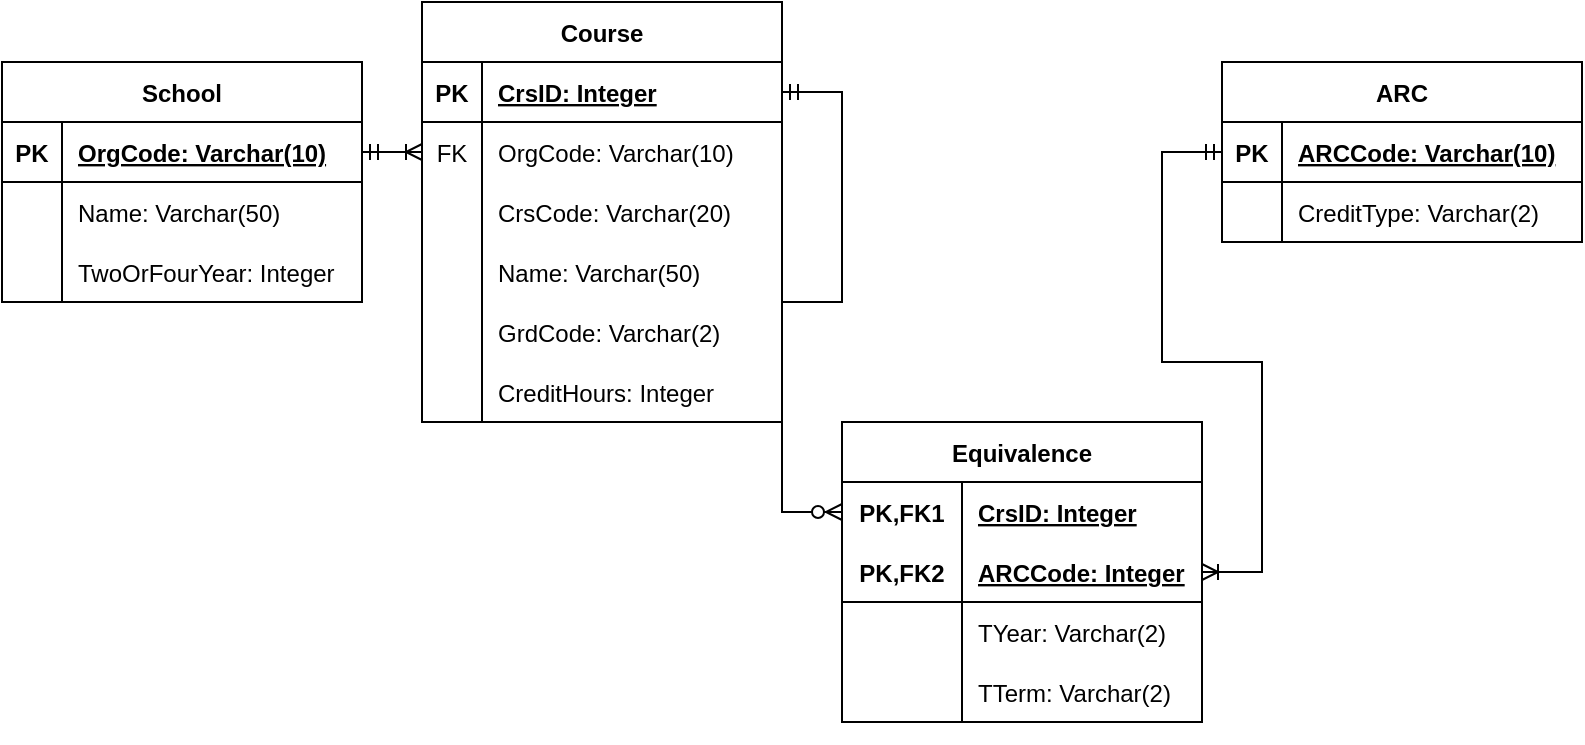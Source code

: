 <mxfile version="20.5.1" type="device"><diagram id="NQ36-Ynh9sEQ6vOn0SxF" name="Page-1"><mxGraphModel dx="946" dy="646" grid="1" gridSize="10" guides="1" tooltips="1" connect="1" arrows="1" fold="1" page="1" pageScale="1" pageWidth="850" pageHeight="1100" math="0" shadow="0"><root><mxCell id="0"/><mxCell id="1" parent="0"/><mxCell id="iDIJE4WDe53WYDnQjFC--6" value="Equivalence" style="shape=table;startSize=30;container=1;collapsible=1;childLayout=tableLayout;fixedRows=1;rowLines=0;fontStyle=1;align=center;resizeLast=1;" vertex="1" parent="1"><mxGeometry x="450" y="300" width="180" height="150" as="geometry"/></mxCell><mxCell id="iDIJE4WDe53WYDnQjFC--7" value="" style="shape=tableRow;horizontal=0;startSize=0;swimlaneHead=0;swimlaneBody=0;fillColor=none;collapsible=0;dropTarget=0;points=[[0,0.5],[1,0.5]];portConstraint=eastwest;top=0;left=0;right=0;bottom=0;" vertex="1" parent="iDIJE4WDe53WYDnQjFC--6"><mxGeometry y="30" width="180" height="30" as="geometry"/></mxCell><mxCell id="iDIJE4WDe53WYDnQjFC--8" value="PK,FK1" style="shape=partialRectangle;connectable=0;fillColor=none;top=0;left=0;bottom=0;right=0;fontStyle=1;overflow=hidden;" vertex="1" parent="iDIJE4WDe53WYDnQjFC--7"><mxGeometry width="60" height="30" as="geometry"><mxRectangle width="60" height="30" as="alternateBounds"/></mxGeometry></mxCell><mxCell id="iDIJE4WDe53WYDnQjFC--9" value="CrsID: Integer" style="shape=partialRectangle;connectable=0;fillColor=none;top=0;left=0;bottom=0;right=0;align=left;spacingLeft=6;fontStyle=5;overflow=hidden;" vertex="1" parent="iDIJE4WDe53WYDnQjFC--7"><mxGeometry x="60" width="120" height="30" as="geometry"><mxRectangle width="120" height="30" as="alternateBounds"/></mxGeometry></mxCell><mxCell id="iDIJE4WDe53WYDnQjFC--10" value="" style="shape=tableRow;horizontal=0;startSize=0;swimlaneHead=0;swimlaneBody=0;fillColor=none;collapsible=0;dropTarget=0;points=[[0,0.5],[1,0.5]];portConstraint=eastwest;top=0;left=0;right=0;bottom=1;" vertex="1" parent="iDIJE4WDe53WYDnQjFC--6"><mxGeometry y="60" width="180" height="30" as="geometry"/></mxCell><mxCell id="iDIJE4WDe53WYDnQjFC--11" value="PK,FK2" style="shape=partialRectangle;connectable=0;fillColor=none;top=0;left=0;bottom=0;right=0;fontStyle=1;overflow=hidden;" vertex="1" parent="iDIJE4WDe53WYDnQjFC--10"><mxGeometry width="60" height="30" as="geometry"><mxRectangle width="60" height="30" as="alternateBounds"/></mxGeometry></mxCell><mxCell id="iDIJE4WDe53WYDnQjFC--12" value="ARCCode: Integer" style="shape=partialRectangle;connectable=0;fillColor=none;top=0;left=0;bottom=0;right=0;align=left;spacingLeft=6;fontStyle=5;overflow=hidden;" vertex="1" parent="iDIJE4WDe53WYDnQjFC--10"><mxGeometry x="60" width="120" height="30" as="geometry"><mxRectangle width="120" height="30" as="alternateBounds"/></mxGeometry></mxCell><mxCell id="iDIJE4WDe53WYDnQjFC--13" value="" style="shape=tableRow;horizontal=0;startSize=0;swimlaneHead=0;swimlaneBody=0;fillColor=none;collapsible=0;dropTarget=0;points=[[0,0.5],[1,0.5]];portConstraint=eastwest;top=0;left=0;right=0;bottom=0;" vertex="1" parent="iDIJE4WDe53WYDnQjFC--6"><mxGeometry y="90" width="180" height="30" as="geometry"/></mxCell><mxCell id="iDIJE4WDe53WYDnQjFC--14" value="" style="shape=partialRectangle;connectable=0;fillColor=none;top=0;left=0;bottom=0;right=0;editable=1;overflow=hidden;" vertex="1" parent="iDIJE4WDe53WYDnQjFC--13"><mxGeometry width="60" height="30" as="geometry"><mxRectangle width="60" height="30" as="alternateBounds"/></mxGeometry></mxCell><mxCell id="iDIJE4WDe53WYDnQjFC--15" value="TYear: Varchar(2)" style="shape=partialRectangle;connectable=0;fillColor=none;top=0;left=0;bottom=0;right=0;align=left;spacingLeft=6;overflow=hidden;" vertex="1" parent="iDIJE4WDe53WYDnQjFC--13"><mxGeometry x="60" width="120" height="30" as="geometry"><mxRectangle width="120" height="30" as="alternateBounds"/></mxGeometry></mxCell><mxCell id="iDIJE4WDe53WYDnQjFC--16" value="" style="shape=tableRow;horizontal=0;startSize=0;swimlaneHead=0;swimlaneBody=0;fillColor=none;collapsible=0;dropTarget=0;points=[[0,0.5],[1,0.5]];portConstraint=eastwest;top=0;left=0;right=0;bottom=0;" vertex="1" parent="iDIJE4WDe53WYDnQjFC--6"><mxGeometry y="120" width="180" height="30" as="geometry"/></mxCell><mxCell id="iDIJE4WDe53WYDnQjFC--17" value="" style="shape=partialRectangle;connectable=0;fillColor=none;top=0;left=0;bottom=0;right=0;editable=1;overflow=hidden;" vertex="1" parent="iDIJE4WDe53WYDnQjFC--16"><mxGeometry width="60" height="30" as="geometry"><mxRectangle width="60" height="30" as="alternateBounds"/></mxGeometry></mxCell><mxCell id="iDIJE4WDe53WYDnQjFC--18" value="TTerm: Varchar(2)" style="shape=partialRectangle;connectable=0;fillColor=none;top=0;left=0;bottom=0;right=0;align=left;spacingLeft=6;overflow=hidden;" vertex="1" parent="iDIJE4WDe53WYDnQjFC--16"><mxGeometry x="60" width="120" height="30" as="geometry"><mxRectangle width="120" height="30" as="alternateBounds"/></mxGeometry></mxCell><mxCell id="iDIJE4WDe53WYDnQjFC--32" value="School" style="shape=table;startSize=30;container=1;collapsible=1;childLayout=tableLayout;fixedRows=1;rowLines=0;fontStyle=1;align=center;resizeLast=1;" vertex="1" parent="1"><mxGeometry x="30" y="120" width="180" height="120" as="geometry"/></mxCell><mxCell id="iDIJE4WDe53WYDnQjFC--33" value="" style="shape=tableRow;horizontal=0;startSize=0;swimlaneHead=0;swimlaneBody=0;fillColor=none;collapsible=0;dropTarget=0;points=[[0,0.5],[1,0.5]];portConstraint=eastwest;top=0;left=0;right=0;bottom=1;" vertex="1" parent="iDIJE4WDe53WYDnQjFC--32"><mxGeometry y="30" width="180" height="30" as="geometry"/></mxCell><mxCell id="iDIJE4WDe53WYDnQjFC--34" value="PK" style="shape=partialRectangle;connectable=0;fillColor=none;top=0;left=0;bottom=0;right=0;fontStyle=1;overflow=hidden;" vertex="1" parent="iDIJE4WDe53WYDnQjFC--33"><mxGeometry width="30" height="30" as="geometry"><mxRectangle width="30" height="30" as="alternateBounds"/></mxGeometry></mxCell><mxCell id="iDIJE4WDe53WYDnQjFC--35" value="OrgCode: Varchar(10)" style="shape=partialRectangle;connectable=0;fillColor=none;top=0;left=0;bottom=0;right=0;align=left;spacingLeft=6;fontStyle=5;overflow=hidden;" vertex="1" parent="iDIJE4WDe53WYDnQjFC--33"><mxGeometry x="30" width="150" height="30" as="geometry"><mxRectangle width="150" height="30" as="alternateBounds"/></mxGeometry></mxCell><mxCell id="iDIJE4WDe53WYDnQjFC--36" value="" style="shape=tableRow;horizontal=0;startSize=0;swimlaneHead=0;swimlaneBody=0;fillColor=none;collapsible=0;dropTarget=0;points=[[0,0.5],[1,0.5]];portConstraint=eastwest;top=0;left=0;right=0;bottom=0;" vertex="1" parent="iDIJE4WDe53WYDnQjFC--32"><mxGeometry y="60" width="180" height="30" as="geometry"/></mxCell><mxCell id="iDIJE4WDe53WYDnQjFC--37" value="" style="shape=partialRectangle;connectable=0;fillColor=none;top=0;left=0;bottom=0;right=0;editable=1;overflow=hidden;" vertex="1" parent="iDIJE4WDe53WYDnQjFC--36"><mxGeometry width="30" height="30" as="geometry"><mxRectangle width="30" height="30" as="alternateBounds"/></mxGeometry></mxCell><mxCell id="iDIJE4WDe53WYDnQjFC--38" value="Name: Varchar(50)" style="shape=partialRectangle;connectable=0;fillColor=none;top=0;left=0;bottom=0;right=0;align=left;spacingLeft=6;overflow=hidden;" vertex="1" parent="iDIJE4WDe53WYDnQjFC--36"><mxGeometry x="30" width="150" height="30" as="geometry"><mxRectangle width="150" height="30" as="alternateBounds"/></mxGeometry></mxCell><mxCell id="iDIJE4WDe53WYDnQjFC--39" value="" style="shape=tableRow;horizontal=0;startSize=0;swimlaneHead=0;swimlaneBody=0;fillColor=none;collapsible=0;dropTarget=0;points=[[0,0.5],[1,0.5]];portConstraint=eastwest;top=0;left=0;right=0;bottom=0;" vertex="1" parent="iDIJE4WDe53WYDnQjFC--32"><mxGeometry y="90" width="180" height="30" as="geometry"/></mxCell><mxCell id="iDIJE4WDe53WYDnQjFC--40" value="" style="shape=partialRectangle;connectable=0;fillColor=none;top=0;left=0;bottom=0;right=0;editable=1;overflow=hidden;" vertex="1" parent="iDIJE4WDe53WYDnQjFC--39"><mxGeometry width="30" height="30" as="geometry"><mxRectangle width="30" height="30" as="alternateBounds"/></mxGeometry></mxCell><mxCell id="iDIJE4WDe53WYDnQjFC--41" value="TwoOrFourYear: Integer" style="shape=partialRectangle;connectable=0;fillColor=none;top=0;left=0;bottom=0;right=0;align=left;spacingLeft=6;overflow=hidden;" vertex="1" parent="iDIJE4WDe53WYDnQjFC--39"><mxGeometry x="30" width="150" height="30" as="geometry"><mxRectangle width="150" height="30" as="alternateBounds"/></mxGeometry></mxCell><mxCell id="iDIJE4WDe53WYDnQjFC--71" value="" style="shape=tableRow;horizontal=0;startSize=0;swimlaneHead=0;swimlaneBody=0;fillColor=none;collapsible=0;dropTarget=0;points=[[0,0.5],[1,0.5]];portConstraint=eastwest;top=0;left=0;right=0;bottom=0;" vertex="1" parent="1"><mxGeometry x="550" y="280" width="180" height="30" as="geometry"/></mxCell><mxCell id="iDIJE4WDe53WYDnQjFC--72" value="" style="shape=partialRectangle;connectable=0;fillColor=none;top=0;left=0;bottom=0;right=0;editable=1;overflow=hidden;" vertex="1" parent="iDIJE4WDe53WYDnQjFC--71"><mxGeometry width="30" height="30" as="geometry"><mxRectangle width="30" height="30" as="alternateBounds"/></mxGeometry></mxCell><mxCell id="iDIJE4WDe53WYDnQjFC--90" value="Course" style="shape=table;startSize=30;container=1;collapsible=1;childLayout=tableLayout;fixedRows=1;rowLines=0;fontStyle=1;align=center;resizeLast=1;" vertex="1" parent="1"><mxGeometry x="240" y="90" width="180" height="210" as="geometry"/></mxCell><mxCell id="iDIJE4WDe53WYDnQjFC--91" value="" style="shape=tableRow;horizontal=0;startSize=0;swimlaneHead=0;swimlaneBody=0;fillColor=none;collapsible=0;dropTarget=0;points=[[0,0.5],[1,0.5]];portConstraint=eastwest;top=0;left=0;right=0;bottom=1;" vertex="1" parent="iDIJE4WDe53WYDnQjFC--90"><mxGeometry y="30" width="180" height="30" as="geometry"/></mxCell><mxCell id="iDIJE4WDe53WYDnQjFC--92" value="PK" style="shape=partialRectangle;connectable=0;fillColor=none;top=0;left=0;bottom=0;right=0;fontStyle=1;overflow=hidden;" vertex="1" parent="iDIJE4WDe53WYDnQjFC--91"><mxGeometry width="30" height="30" as="geometry"><mxRectangle width="30" height="30" as="alternateBounds"/></mxGeometry></mxCell><mxCell id="iDIJE4WDe53WYDnQjFC--93" value="CrsID: Integer" style="shape=partialRectangle;connectable=0;fillColor=none;top=0;left=0;bottom=0;right=0;align=left;spacingLeft=6;fontStyle=5;overflow=hidden;" vertex="1" parent="iDIJE4WDe53WYDnQjFC--91"><mxGeometry x="30" width="150" height="30" as="geometry"><mxRectangle width="150" height="30" as="alternateBounds"/></mxGeometry></mxCell><mxCell id="iDIJE4WDe53WYDnQjFC--94" value="" style="shape=tableRow;horizontal=0;startSize=0;swimlaneHead=0;swimlaneBody=0;fillColor=none;collapsible=0;dropTarget=0;points=[[0,0.5],[1,0.5]];portConstraint=eastwest;top=0;left=0;right=0;bottom=0;" vertex="1" parent="iDIJE4WDe53WYDnQjFC--90"><mxGeometry y="60" width="180" height="30" as="geometry"/></mxCell><mxCell id="iDIJE4WDe53WYDnQjFC--95" value="FK" style="shape=partialRectangle;connectable=0;fillColor=none;top=0;left=0;bottom=0;right=0;editable=1;overflow=hidden;" vertex="1" parent="iDIJE4WDe53WYDnQjFC--94"><mxGeometry width="30" height="30" as="geometry"><mxRectangle width="30" height="30" as="alternateBounds"/></mxGeometry></mxCell><mxCell id="iDIJE4WDe53WYDnQjFC--96" value="OrgCode: Varchar(10)" style="shape=partialRectangle;connectable=0;fillColor=none;top=0;left=0;bottom=0;right=0;align=left;spacingLeft=6;overflow=hidden;" vertex="1" parent="iDIJE4WDe53WYDnQjFC--94"><mxGeometry x="30" width="150" height="30" as="geometry"><mxRectangle width="150" height="30" as="alternateBounds"/></mxGeometry></mxCell><mxCell id="iDIJE4WDe53WYDnQjFC--97" value="" style="shape=tableRow;horizontal=0;startSize=0;swimlaneHead=0;swimlaneBody=0;fillColor=none;collapsible=0;dropTarget=0;points=[[0,0.5],[1,0.5]];portConstraint=eastwest;top=0;left=0;right=0;bottom=0;" vertex="1" parent="iDIJE4WDe53WYDnQjFC--90"><mxGeometry y="90" width="180" height="30" as="geometry"/></mxCell><mxCell id="iDIJE4WDe53WYDnQjFC--98" value="" style="shape=partialRectangle;connectable=0;fillColor=none;top=0;left=0;bottom=0;right=0;editable=1;overflow=hidden;" vertex="1" parent="iDIJE4WDe53WYDnQjFC--97"><mxGeometry width="30" height="30" as="geometry"><mxRectangle width="30" height="30" as="alternateBounds"/></mxGeometry></mxCell><mxCell id="iDIJE4WDe53WYDnQjFC--99" value="CrsCode: Varchar(20)" style="shape=partialRectangle;connectable=0;fillColor=none;top=0;left=0;bottom=0;right=0;align=left;spacingLeft=6;overflow=hidden;" vertex="1" parent="iDIJE4WDe53WYDnQjFC--97"><mxGeometry x="30" width="150" height="30" as="geometry"><mxRectangle width="150" height="30" as="alternateBounds"/></mxGeometry></mxCell><mxCell id="iDIJE4WDe53WYDnQjFC--100" value="" style="shape=tableRow;horizontal=0;startSize=0;swimlaneHead=0;swimlaneBody=0;fillColor=none;collapsible=0;dropTarget=0;points=[[0,0.5],[1,0.5]];portConstraint=eastwest;top=0;left=0;right=0;bottom=0;" vertex="1" parent="iDIJE4WDe53WYDnQjFC--90"><mxGeometry y="120" width="180" height="30" as="geometry"/></mxCell><mxCell id="iDIJE4WDe53WYDnQjFC--101" value="" style="shape=partialRectangle;connectable=0;fillColor=none;top=0;left=0;bottom=0;right=0;editable=1;overflow=hidden;" vertex="1" parent="iDIJE4WDe53WYDnQjFC--100"><mxGeometry width="30" height="30" as="geometry"><mxRectangle width="30" height="30" as="alternateBounds"/></mxGeometry></mxCell><mxCell id="iDIJE4WDe53WYDnQjFC--102" value="Name: Varchar(50)" style="shape=partialRectangle;connectable=0;fillColor=none;top=0;left=0;bottom=0;right=0;align=left;spacingLeft=6;overflow=hidden;" vertex="1" parent="iDIJE4WDe53WYDnQjFC--100"><mxGeometry x="30" width="150" height="30" as="geometry"><mxRectangle width="150" height="30" as="alternateBounds"/></mxGeometry></mxCell><mxCell id="iDIJE4WDe53WYDnQjFC--125" value="" style="shape=tableRow;horizontal=0;startSize=0;swimlaneHead=0;swimlaneBody=0;fillColor=none;collapsible=0;dropTarget=0;points=[[0,0.5],[1,0.5]];portConstraint=eastwest;top=0;left=0;right=0;bottom=0;" vertex="1" parent="iDIJE4WDe53WYDnQjFC--90"><mxGeometry y="150" width="180" height="30" as="geometry"/></mxCell><mxCell id="iDIJE4WDe53WYDnQjFC--126" value="" style="shape=partialRectangle;connectable=0;fillColor=none;top=0;left=0;bottom=0;right=0;fontStyle=0;overflow=hidden;" vertex="1" parent="iDIJE4WDe53WYDnQjFC--125"><mxGeometry width="30" height="30" as="geometry"><mxRectangle width="30" height="30" as="alternateBounds"/></mxGeometry></mxCell><mxCell id="iDIJE4WDe53WYDnQjFC--127" value="GrdCode: Varchar(2)" style="shape=partialRectangle;connectable=0;fillColor=none;top=0;left=0;bottom=0;right=0;align=left;spacingLeft=6;fontStyle=0;overflow=hidden;" vertex="1" parent="iDIJE4WDe53WYDnQjFC--125"><mxGeometry x="30" width="150" height="30" as="geometry"><mxRectangle width="150" height="30" as="alternateBounds"/></mxGeometry></mxCell><mxCell id="iDIJE4WDe53WYDnQjFC--129" value="" style="shape=tableRow;horizontal=0;startSize=0;swimlaneHead=0;swimlaneBody=0;fillColor=none;collapsible=0;dropTarget=0;points=[[0,0.5],[1,0.5]];portConstraint=eastwest;top=0;left=0;right=0;bottom=0;" vertex="1" parent="iDIJE4WDe53WYDnQjFC--90"><mxGeometry y="180" width="180" height="30" as="geometry"/></mxCell><mxCell id="iDIJE4WDe53WYDnQjFC--130" value="" style="shape=partialRectangle;connectable=0;fillColor=none;top=0;left=0;bottom=0;right=0;fontStyle=0;overflow=hidden;" vertex="1" parent="iDIJE4WDe53WYDnQjFC--129"><mxGeometry width="30" height="30" as="geometry"><mxRectangle width="30" height="30" as="alternateBounds"/></mxGeometry></mxCell><mxCell id="iDIJE4WDe53WYDnQjFC--131" value="CreditHours: Integer" style="shape=partialRectangle;connectable=0;fillColor=none;top=0;left=0;bottom=0;right=0;align=left;spacingLeft=6;fontStyle=0;overflow=hidden;" vertex="1" parent="iDIJE4WDe53WYDnQjFC--129"><mxGeometry x="30" width="150" height="30" as="geometry"><mxRectangle width="150" height="30" as="alternateBounds"/></mxGeometry></mxCell><mxCell id="iDIJE4WDe53WYDnQjFC--103" value="ARC" style="shape=table;startSize=30;container=1;collapsible=1;childLayout=tableLayout;fixedRows=1;rowLines=0;fontStyle=1;align=center;resizeLast=1;" vertex="1" parent="1"><mxGeometry x="640" y="120" width="180" height="90" as="geometry"/></mxCell><mxCell id="iDIJE4WDe53WYDnQjFC--104" value="" style="shape=tableRow;horizontal=0;startSize=0;swimlaneHead=0;swimlaneBody=0;fillColor=none;collapsible=0;dropTarget=0;points=[[0,0.5],[1,0.5]];portConstraint=eastwest;top=0;left=0;right=0;bottom=1;" vertex="1" parent="iDIJE4WDe53WYDnQjFC--103"><mxGeometry y="30" width="180" height="30" as="geometry"/></mxCell><mxCell id="iDIJE4WDe53WYDnQjFC--105" value="PK" style="shape=partialRectangle;connectable=0;fillColor=none;top=0;left=0;bottom=0;right=0;fontStyle=1;overflow=hidden;" vertex="1" parent="iDIJE4WDe53WYDnQjFC--104"><mxGeometry width="30" height="30" as="geometry"><mxRectangle width="30" height="30" as="alternateBounds"/></mxGeometry></mxCell><mxCell id="iDIJE4WDe53WYDnQjFC--106" value="ARCCode: Varchar(10)" style="shape=partialRectangle;connectable=0;fillColor=none;top=0;left=0;bottom=0;right=0;align=left;spacingLeft=6;fontStyle=5;overflow=hidden;" vertex="1" parent="iDIJE4WDe53WYDnQjFC--104"><mxGeometry x="30" width="150" height="30" as="geometry"><mxRectangle width="150" height="30" as="alternateBounds"/></mxGeometry></mxCell><mxCell id="iDIJE4WDe53WYDnQjFC--132" value="" style="shape=tableRow;horizontal=0;startSize=0;swimlaneHead=0;swimlaneBody=0;fillColor=none;collapsible=0;dropTarget=0;points=[[0,0.5],[1,0.5]];portConstraint=eastwest;top=0;left=0;right=0;bottom=0;" vertex="1" parent="iDIJE4WDe53WYDnQjFC--103"><mxGeometry y="60" width="180" height="30" as="geometry"/></mxCell><mxCell id="iDIJE4WDe53WYDnQjFC--133" value="" style="shape=partialRectangle;connectable=0;fillColor=none;top=0;left=0;bottom=0;right=0;fontStyle=0;overflow=hidden;" vertex="1" parent="iDIJE4WDe53WYDnQjFC--132"><mxGeometry width="30" height="30" as="geometry"><mxRectangle width="30" height="30" as="alternateBounds"/></mxGeometry></mxCell><mxCell id="iDIJE4WDe53WYDnQjFC--134" value="CreditType: Varchar(2)" style="shape=partialRectangle;connectable=0;fillColor=none;top=0;left=0;bottom=0;right=0;align=left;spacingLeft=6;fontStyle=0;overflow=hidden;" vertex="1" parent="iDIJE4WDe53WYDnQjFC--132"><mxGeometry x="30" width="150" height="30" as="geometry"><mxRectangle width="150" height="30" as="alternateBounds"/></mxGeometry></mxCell><mxCell id="iDIJE4WDe53WYDnQjFC--117" value="" style="shape=tableRow;horizontal=0;startSize=0;swimlaneHead=0;swimlaneBody=0;fillColor=none;collapsible=0;dropTarget=0;points=[[0,0.5],[1,0.5]];portConstraint=eastwest;top=0;left=0;right=0;bottom=0;" vertex="1" parent="1"><mxGeometry x="440" y="430" width="180" height="30" as="geometry"/></mxCell><mxCell id="iDIJE4WDe53WYDnQjFC--136" value="" style="edgeStyle=entityRelationEdgeStyle;fontSize=12;html=1;endArrow=ERoneToMany;startArrow=ERmandOne;rounded=0;entryX=0;entryY=0.5;entryDx=0;entryDy=0;exitX=1;exitY=0.5;exitDx=0;exitDy=0;" edge="1" parent="1" source="iDIJE4WDe53WYDnQjFC--33" target="iDIJE4WDe53WYDnQjFC--94"><mxGeometry width="100" height="100" relative="1" as="geometry"><mxPoint x="210" y="390" as="sourcePoint"/><mxPoint x="310" y="290" as="targetPoint"/></mxGeometry></mxCell><mxCell id="iDIJE4WDe53WYDnQjFC--137" value="" style="edgeStyle=entityRelationEdgeStyle;fontSize=12;html=1;endArrow=ERzeroToMany;startArrow=ERmandOne;rounded=0;exitX=1;exitY=0.5;exitDx=0;exitDy=0;entryX=0;entryY=0.5;entryDx=0;entryDy=0;" edge="1" parent="1" source="iDIJE4WDe53WYDnQjFC--91" target="iDIJE4WDe53WYDnQjFC--7"><mxGeometry width="100" height="100" relative="1" as="geometry"><mxPoint x="370" y="390" as="sourcePoint"/><mxPoint x="470" y="290" as="targetPoint"/></mxGeometry></mxCell><mxCell id="iDIJE4WDe53WYDnQjFC--138" value="" style="edgeStyle=entityRelationEdgeStyle;fontSize=12;html=1;endArrow=ERoneToMany;startArrow=ERmandOne;rounded=0;exitX=0;exitY=0.5;exitDx=0;exitDy=0;entryX=1;entryY=0.5;entryDx=0;entryDy=0;" edge="1" parent="1" source="iDIJE4WDe53WYDnQjFC--104" target="iDIJE4WDe53WYDnQjFC--10"><mxGeometry width="100" height="100" relative="1" as="geometry"><mxPoint x="570" y="160" as="sourcePoint"/><mxPoint x="470" y="290" as="targetPoint"/></mxGeometry></mxCell></root></mxGraphModel></diagram></mxfile>